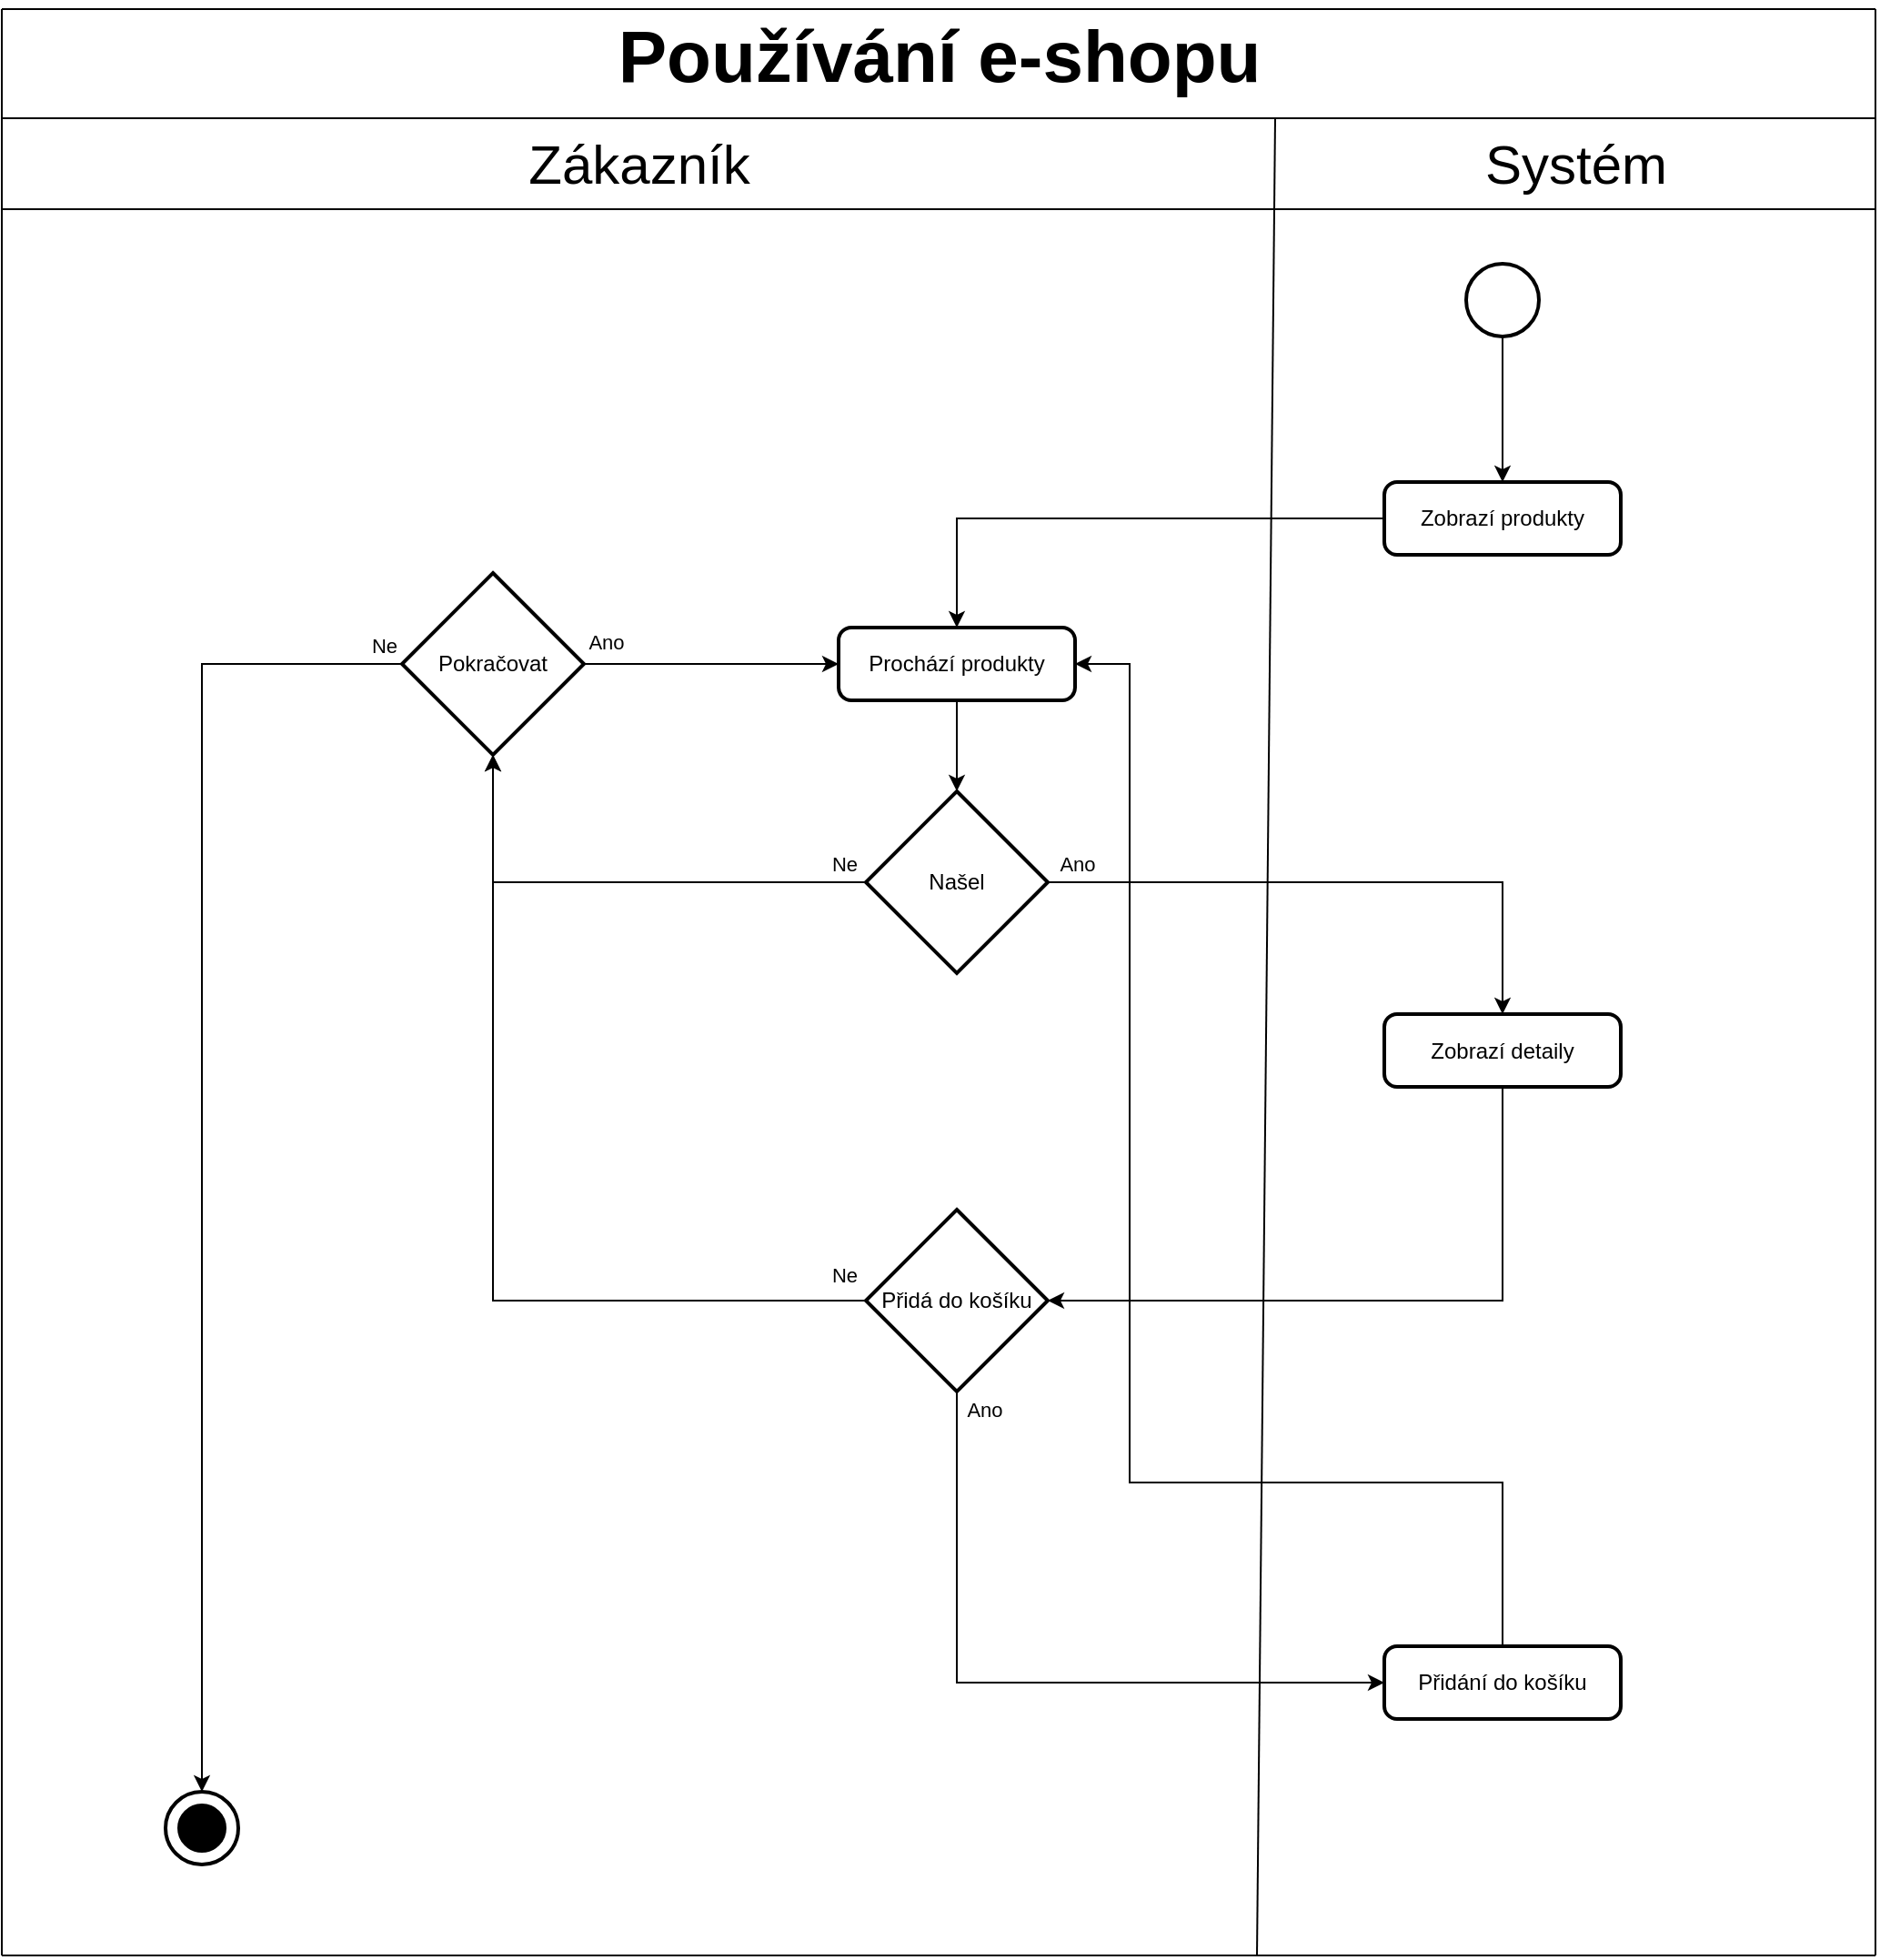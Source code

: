 <mxfile version="26.2.2">
  <diagram id="C5RBs43oDa-KdzZeNtuy" name="Page-1">
    <mxGraphModel dx="2147" dy="2008" grid="1" gridSize="10" guides="1" tooltips="1" connect="1" arrows="1" fold="1" page="1" pageScale="1" pageWidth="827" pageHeight="1169" math="0" shadow="0">
      <root>
        <mxCell id="WIyWlLk6GJQsqaUBKTNV-0" />
        <mxCell id="WIyWlLk6GJQsqaUBKTNV-1" parent="WIyWlLk6GJQsqaUBKTNV-0" />
        <mxCell id="WEpDXw4xcwfbe39GhyjO-1" value="" style="strokeWidth=2;html=1;shape=mxgraph.flowchart.start_2;whiteSpace=wrap;" vertex="1" parent="WIyWlLk6GJQsqaUBKTNV-1">
          <mxGeometry x="635" y="-120" width="40" height="40" as="geometry" />
        </mxCell>
        <mxCell id="WEpDXw4xcwfbe39GhyjO-2" value="" style="endArrow=classic;html=1;rounded=0;" edge="1" parent="WIyWlLk6GJQsqaUBKTNV-1" source="WEpDXw4xcwfbe39GhyjO-1" target="WEpDXw4xcwfbe39GhyjO-3">
          <mxGeometry width="50" height="50" relative="1" as="geometry">
            <mxPoint x="645" y="80" as="sourcePoint" />
            <mxPoint x="655" y="10" as="targetPoint" />
          </mxGeometry>
        </mxCell>
        <mxCell id="WEpDXw4xcwfbe39GhyjO-3" value="Zobrazí produkty" style="rounded=1;whiteSpace=wrap;html=1;absoluteArcSize=1;arcSize=14;strokeWidth=2;" vertex="1" parent="WIyWlLk6GJQsqaUBKTNV-1">
          <mxGeometry x="590" width="130" height="40" as="geometry" />
        </mxCell>
        <mxCell id="WEpDXw4xcwfbe39GhyjO-9" style="edgeStyle=orthogonalEdgeStyle;rounded=0;orthogonalLoop=1;jettySize=auto;html=1;" edge="1" parent="WIyWlLk6GJQsqaUBKTNV-1" source="WEpDXw4xcwfbe39GhyjO-6" target="WEpDXw4xcwfbe39GhyjO-8">
          <mxGeometry relative="1" as="geometry" />
        </mxCell>
        <mxCell id="WEpDXw4xcwfbe39GhyjO-6" value="Prochází produkty" style="rounded=1;whiteSpace=wrap;html=1;absoluteArcSize=1;arcSize=14;strokeWidth=2;" vertex="1" parent="WIyWlLk6GJQsqaUBKTNV-1">
          <mxGeometry x="290" y="80" width="130" height="40" as="geometry" />
        </mxCell>
        <mxCell id="WEpDXw4xcwfbe39GhyjO-7" value="" style="endArrow=classic;html=1;rounded=0;" edge="1" parent="WIyWlLk6GJQsqaUBKTNV-1" source="WEpDXw4xcwfbe39GhyjO-3" target="WEpDXw4xcwfbe39GhyjO-6">
          <mxGeometry width="50" height="50" relative="1" as="geometry">
            <mxPoint x="430" y="30" as="sourcePoint" />
            <mxPoint x="360" y="20" as="targetPoint" />
            <Array as="points">
              <mxPoint x="355" y="20" />
            </Array>
          </mxGeometry>
        </mxCell>
        <mxCell id="WEpDXw4xcwfbe39GhyjO-11" style="edgeStyle=orthogonalEdgeStyle;rounded=0;orthogonalLoop=1;jettySize=auto;html=1;" edge="1" parent="WIyWlLk6GJQsqaUBKTNV-1" source="WEpDXw4xcwfbe39GhyjO-8" target="WEpDXw4xcwfbe39GhyjO-10">
          <mxGeometry relative="1" as="geometry" />
        </mxCell>
        <mxCell id="WEpDXw4xcwfbe39GhyjO-15" value="Ne" style="edgeLabel;html=1;align=center;verticalAlign=middle;resizable=0;points=[];" vertex="1" connectable="0" parent="WEpDXw4xcwfbe39GhyjO-11">
          <mxGeometry x="-0.913" y="-2" relative="1" as="geometry">
            <mxPoint y="-8" as="offset" />
          </mxGeometry>
        </mxCell>
        <mxCell id="WEpDXw4xcwfbe39GhyjO-24" style="edgeStyle=orthogonalEdgeStyle;rounded=0;orthogonalLoop=1;jettySize=auto;html=1;" edge="1" parent="WIyWlLk6GJQsqaUBKTNV-1" source="WEpDXw4xcwfbe39GhyjO-8" target="WEpDXw4xcwfbe39GhyjO-23">
          <mxGeometry relative="1" as="geometry" />
        </mxCell>
        <mxCell id="WEpDXw4xcwfbe39GhyjO-25" value="Ano" style="edgeLabel;html=1;align=center;verticalAlign=middle;resizable=0;points=[];" vertex="1" connectable="0" parent="WEpDXw4xcwfbe39GhyjO-24">
          <mxGeometry x="-0.65" y="1" relative="1" as="geometry">
            <mxPoint x="-41" y="-9" as="offset" />
          </mxGeometry>
        </mxCell>
        <mxCell id="WEpDXw4xcwfbe39GhyjO-8" value="Našel" style="strokeWidth=2;html=1;shape=mxgraph.flowchart.decision;whiteSpace=wrap;strokeColor=default;align=center;verticalAlign=middle;fontFamily=Helvetica;fontSize=12;fontColor=default;fillColor=default;" vertex="1" parent="WIyWlLk6GJQsqaUBKTNV-1">
          <mxGeometry x="305" y="170" width="100" height="100" as="geometry" />
        </mxCell>
        <mxCell id="WEpDXw4xcwfbe39GhyjO-12" style="edgeStyle=orthogonalEdgeStyle;rounded=0;orthogonalLoop=1;jettySize=auto;html=1;" edge="1" parent="WIyWlLk6GJQsqaUBKTNV-1" source="WEpDXw4xcwfbe39GhyjO-10" target="WEpDXw4xcwfbe39GhyjO-6">
          <mxGeometry relative="1" as="geometry" />
        </mxCell>
        <mxCell id="WEpDXw4xcwfbe39GhyjO-13" value="Ano" style="edgeLabel;html=1;align=center;verticalAlign=middle;resizable=0;points=[];" vertex="1" connectable="0" parent="WEpDXw4xcwfbe39GhyjO-12">
          <mxGeometry x="-0.771" y="-1" relative="1" as="geometry">
            <mxPoint x="-4" y="-13" as="offset" />
          </mxGeometry>
        </mxCell>
        <mxCell id="WEpDXw4xcwfbe39GhyjO-10" value="Pokračovat" style="strokeWidth=2;html=1;shape=mxgraph.flowchart.decision;whiteSpace=wrap;" vertex="1" parent="WIyWlLk6GJQsqaUBKTNV-1">
          <mxGeometry x="50" y="50" width="100" height="100" as="geometry" />
        </mxCell>
        <mxCell id="WEpDXw4xcwfbe39GhyjO-17" value="" style="strokeWidth=2;html=1;shape=mxgraph.flowchart.start_2;whiteSpace=wrap;" vertex="1" parent="WIyWlLk6GJQsqaUBKTNV-1">
          <mxGeometry x="-80" y="720" width="40" height="40" as="geometry" />
        </mxCell>
        <mxCell id="WEpDXw4xcwfbe39GhyjO-18" value="" style="strokeWidth=2;html=1;shape=mxgraph.flowchart.start_2;whiteSpace=wrap;fillColor=#000000;" vertex="1" parent="WIyWlLk6GJQsqaUBKTNV-1">
          <mxGeometry x="-72.5" y="727.5" width="25" height="25" as="geometry" />
        </mxCell>
        <mxCell id="WEpDXw4xcwfbe39GhyjO-21" style="edgeStyle=orthogonalEdgeStyle;rounded=0;orthogonalLoop=1;jettySize=auto;html=1;entryX=0.5;entryY=0;entryDx=0;entryDy=0;entryPerimeter=0;" edge="1" parent="WIyWlLk6GJQsqaUBKTNV-1" source="WEpDXw4xcwfbe39GhyjO-10" target="WEpDXw4xcwfbe39GhyjO-17">
          <mxGeometry relative="1" as="geometry" />
        </mxCell>
        <mxCell id="WEpDXw4xcwfbe39GhyjO-22" value="Ne" style="edgeLabel;html=1;align=center;verticalAlign=middle;resizable=0;points=[];" vertex="1" connectable="0" parent="WEpDXw4xcwfbe39GhyjO-21">
          <mxGeometry x="-0.88" y="-1" relative="1" as="geometry">
            <mxPoint x="34" y="-9" as="offset" />
          </mxGeometry>
        </mxCell>
        <mxCell id="WEpDXw4xcwfbe39GhyjO-35" style="edgeStyle=orthogonalEdgeStyle;rounded=0;orthogonalLoop=1;jettySize=auto;html=1;" edge="1" parent="WIyWlLk6GJQsqaUBKTNV-1" source="WEpDXw4xcwfbe39GhyjO-23" target="WEpDXw4xcwfbe39GhyjO-26">
          <mxGeometry relative="1" as="geometry">
            <Array as="points">
              <mxPoint x="655" y="450" />
            </Array>
          </mxGeometry>
        </mxCell>
        <mxCell id="WEpDXw4xcwfbe39GhyjO-23" value="Zobrazí detaily" style="rounded=1;whiteSpace=wrap;html=1;absoluteArcSize=1;arcSize=14;strokeWidth=2;" vertex="1" parent="WIyWlLk6GJQsqaUBKTNV-1">
          <mxGeometry x="590" y="292.5" width="130" height="40" as="geometry" />
        </mxCell>
        <mxCell id="WEpDXw4xcwfbe39GhyjO-29" style="edgeStyle=orthogonalEdgeStyle;rounded=0;orthogonalLoop=1;jettySize=auto;html=1;" edge="1" parent="WIyWlLk6GJQsqaUBKTNV-1" source="WEpDXw4xcwfbe39GhyjO-26" target="WEpDXw4xcwfbe39GhyjO-28">
          <mxGeometry relative="1" as="geometry">
            <Array as="points">
              <mxPoint x="355" y="660" />
            </Array>
          </mxGeometry>
        </mxCell>
        <mxCell id="WEpDXw4xcwfbe39GhyjO-30" value="Ano" style="edgeLabel;html=1;align=center;verticalAlign=middle;resizable=0;points=[];" vertex="1" connectable="0" parent="WEpDXw4xcwfbe39GhyjO-29">
          <mxGeometry x="-0.759" y="-1" relative="1" as="geometry">
            <mxPoint x="16" y="-38" as="offset" />
          </mxGeometry>
        </mxCell>
        <mxCell id="WEpDXw4xcwfbe39GhyjO-33" style="edgeStyle=orthogonalEdgeStyle;rounded=0;orthogonalLoop=1;jettySize=auto;html=1;" edge="1" parent="WIyWlLk6GJQsqaUBKTNV-1" source="WEpDXw4xcwfbe39GhyjO-26" target="WEpDXw4xcwfbe39GhyjO-10">
          <mxGeometry relative="1" as="geometry" />
        </mxCell>
        <mxCell id="WEpDXw4xcwfbe39GhyjO-34" value="Ne" style="edgeLabel;html=1;align=center;verticalAlign=middle;resizable=0;points=[];" vertex="1" connectable="0" parent="WEpDXw4xcwfbe39GhyjO-33">
          <mxGeometry x="-0.924" relative="1" as="geometry">
            <mxPoint x="7" y="-14" as="offset" />
          </mxGeometry>
        </mxCell>
        <mxCell id="WEpDXw4xcwfbe39GhyjO-26" value="Přidá do košíku" style="strokeWidth=2;html=1;shape=mxgraph.flowchart.decision;whiteSpace=wrap;strokeColor=default;align=center;verticalAlign=middle;fontFamily=Helvetica;fontSize=12;fontColor=default;fillColor=default;" vertex="1" parent="WIyWlLk6GJQsqaUBKTNV-1">
          <mxGeometry x="305" y="400" width="100" height="100" as="geometry" />
        </mxCell>
        <mxCell id="WEpDXw4xcwfbe39GhyjO-45" style="edgeStyle=orthogonalEdgeStyle;rounded=0;orthogonalLoop=1;jettySize=auto;html=1;" edge="1" parent="WIyWlLk6GJQsqaUBKTNV-1" source="WEpDXw4xcwfbe39GhyjO-28" target="WEpDXw4xcwfbe39GhyjO-6">
          <mxGeometry relative="1" as="geometry">
            <Array as="points">
              <mxPoint x="655" y="550" />
              <mxPoint x="450" y="550" />
              <mxPoint x="450" y="100" />
            </Array>
          </mxGeometry>
        </mxCell>
        <mxCell id="WEpDXw4xcwfbe39GhyjO-28" value="Přidání do košíku" style="rounded=1;whiteSpace=wrap;html=1;absoluteArcSize=1;arcSize=14;strokeWidth=2;" vertex="1" parent="WIyWlLk6GJQsqaUBKTNV-1">
          <mxGeometry x="590" y="640" width="130" height="40" as="geometry" />
        </mxCell>
        <mxCell id="WEpDXw4xcwfbe39GhyjO-40" value="" style="endArrow=none;html=1;rounded=0;" edge="1" parent="WIyWlLk6GJQsqaUBKTNV-1">
          <mxGeometry width="50" height="50" relative="1" as="geometry">
            <mxPoint x="-170" y="-260" as="sourcePoint" />
            <mxPoint x="-170" y="810" as="targetPoint" />
          </mxGeometry>
        </mxCell>
        <mxCell id="WEpDXw4xcwfbe39GhyjO-41" value="" style="endArrow=none;html=1;rounded=0;" edge="1" parent="WIyWlLk6GJQsqaUBKTNV-1">
          <mxGeometry width="50" height="50" relative="1" as="geometry">
            <mxPoint x="860" y="810" as="sourcePoint" />
            <mxPoint x="-170" y="810" as="targetPoint" />
          </mxGeometry>
        </mxCell>
        <mxCell id="WEpDXw4xcwfbe39GhyjO-42" value="" style="endArrow=none;html=1;rounded=0;" edge="1" parent="WIyWlLk6GJQsqaUBKTNV-1">
          <mxGeometry width="50" height="50" relative="1" as="geometry">
            <mxPoint x="860" y="-200" as="sourcePoint" />
            <mxPoint x="-170" y="-200" as="targetPoint" />
          </mxGeometry>
        </mxCell>
        <mxCell id="WEpDXw4xcwfbe39GhyjO-43" value="" style="endArrow=none;html=1;rounded=0;" edge="1" parent="WIyWlLk6GJQsqaUBKTNV-1">
          <mxGeometry width="50" height="50" relative="1" as="geometry">
            <mxPoint x="860" y="-260" as="sourcePoint" />
            <mxPoint x="860" y="810" as="targetPoint" />
          </mxGeometry>
        </mxCell>
        <mxCell id="WEpDXw4xcwfbe39GhyjO-46" value="" style="endArrow=none;html=1;rounded=0;" edge="1" parent="WIyWlLk6GJQsqaUBKTNV-1">
          <mxGeometry width="50" height="50" relative="1" as="geometry">
            <mxPoint x="520" y="810" as="sourcePoint" />
            <mxPoint x="530" y="-200" as="targetPoint" />
          </mxGeometry>
        </mxCell>
        <mxCell id="WEpDXw4xcwfbe39GhyjO-47" value="" style="endArrow=none;html=1;rounded=0;" edge="1" parent="WIyWlLk6GJQsqaUBKTNV-1">
          <mxGeometry width="50" height="50" relative="1" as="geometry">
            <mxPoint x="860" y="-150" as="sourcePoint" />
            <mxPoint x="-170" y="-150" as="targetPoint" />
          </mxGeometry>
        </mxCell>
        <mxCell id="WEpDXw4xcwfbe39GhyjO-49" value="&lt;font style=&quot;font-size: 30px;&quot;&gt;Zákazník&lt;/font&gt;" style="text;html=1;align=center;verticalAlign=middle;resizable=0;points=[];autosize=1;strokeColor=none;fillColor=none;" vertex="1" parent="WIyWlLk6GJQsqaUBKTNV-1">
          <mxGeometry x="105" y="-200" width="150" height="50" as="geometry" />
        </mxCell>
        <mxCell id="WEpDXw4xcwfbe39GhyjO-50" value="&lt;font style=&quot;font-size: 30px;&quot;&gt;Systém&lt;/font&gt;" style="text;html=1;align=center;verticalAlign=middle;resizable=0;points=[];autosize=1;strokeColor=none;fillColor=none;" vertex="1" parent="WIyWlLk6GJQsqaUBKTNV-1">
          <mxGeometry x="635" y="-200" width="120" height="50" as="geometry" />
        </mxCell>
        <mxCell id="WEpDXw4xcwfbe39GhyjO-51" value="" style="endArrow=none;html=1;rounded=0;" edge="1" parent="WIyWlLk6GJQsqaUBKTNV-1">
          <mxGeometry width="50" height="50" relative="1" as="geometry">
            <mxPoint x="860" y="-260" as="sourcePoint" />
            <mxPoint x="-170" y="-260" as="targetPoint" />
          </mxGeometry>
        </mxCell>
        <mxCell id="WEpDXw4xcwfbe39GhyjO-52" value="&lt;font style=&quot;font-size: 40px;&quot;&gt;&lt;b style=&quot;&quot;&gt;Používání e-shopu&lt;/b&gt;&lt;/font&gt;" style="text;html=1;align=center;verticalAlign=middle;resizable=0;points=[];autosize=1;strokeColor=none;fillColor=none;" vertex="1" parent="WIyWlLk6GJQsqaUBKTNV-1">
          <mxGeometry x="155" y="-265" width="380" height="60" as="geometry" />
        </mxCell>
      </root>
    </mxGraphModel>
  </diagram>
</mxfile>
